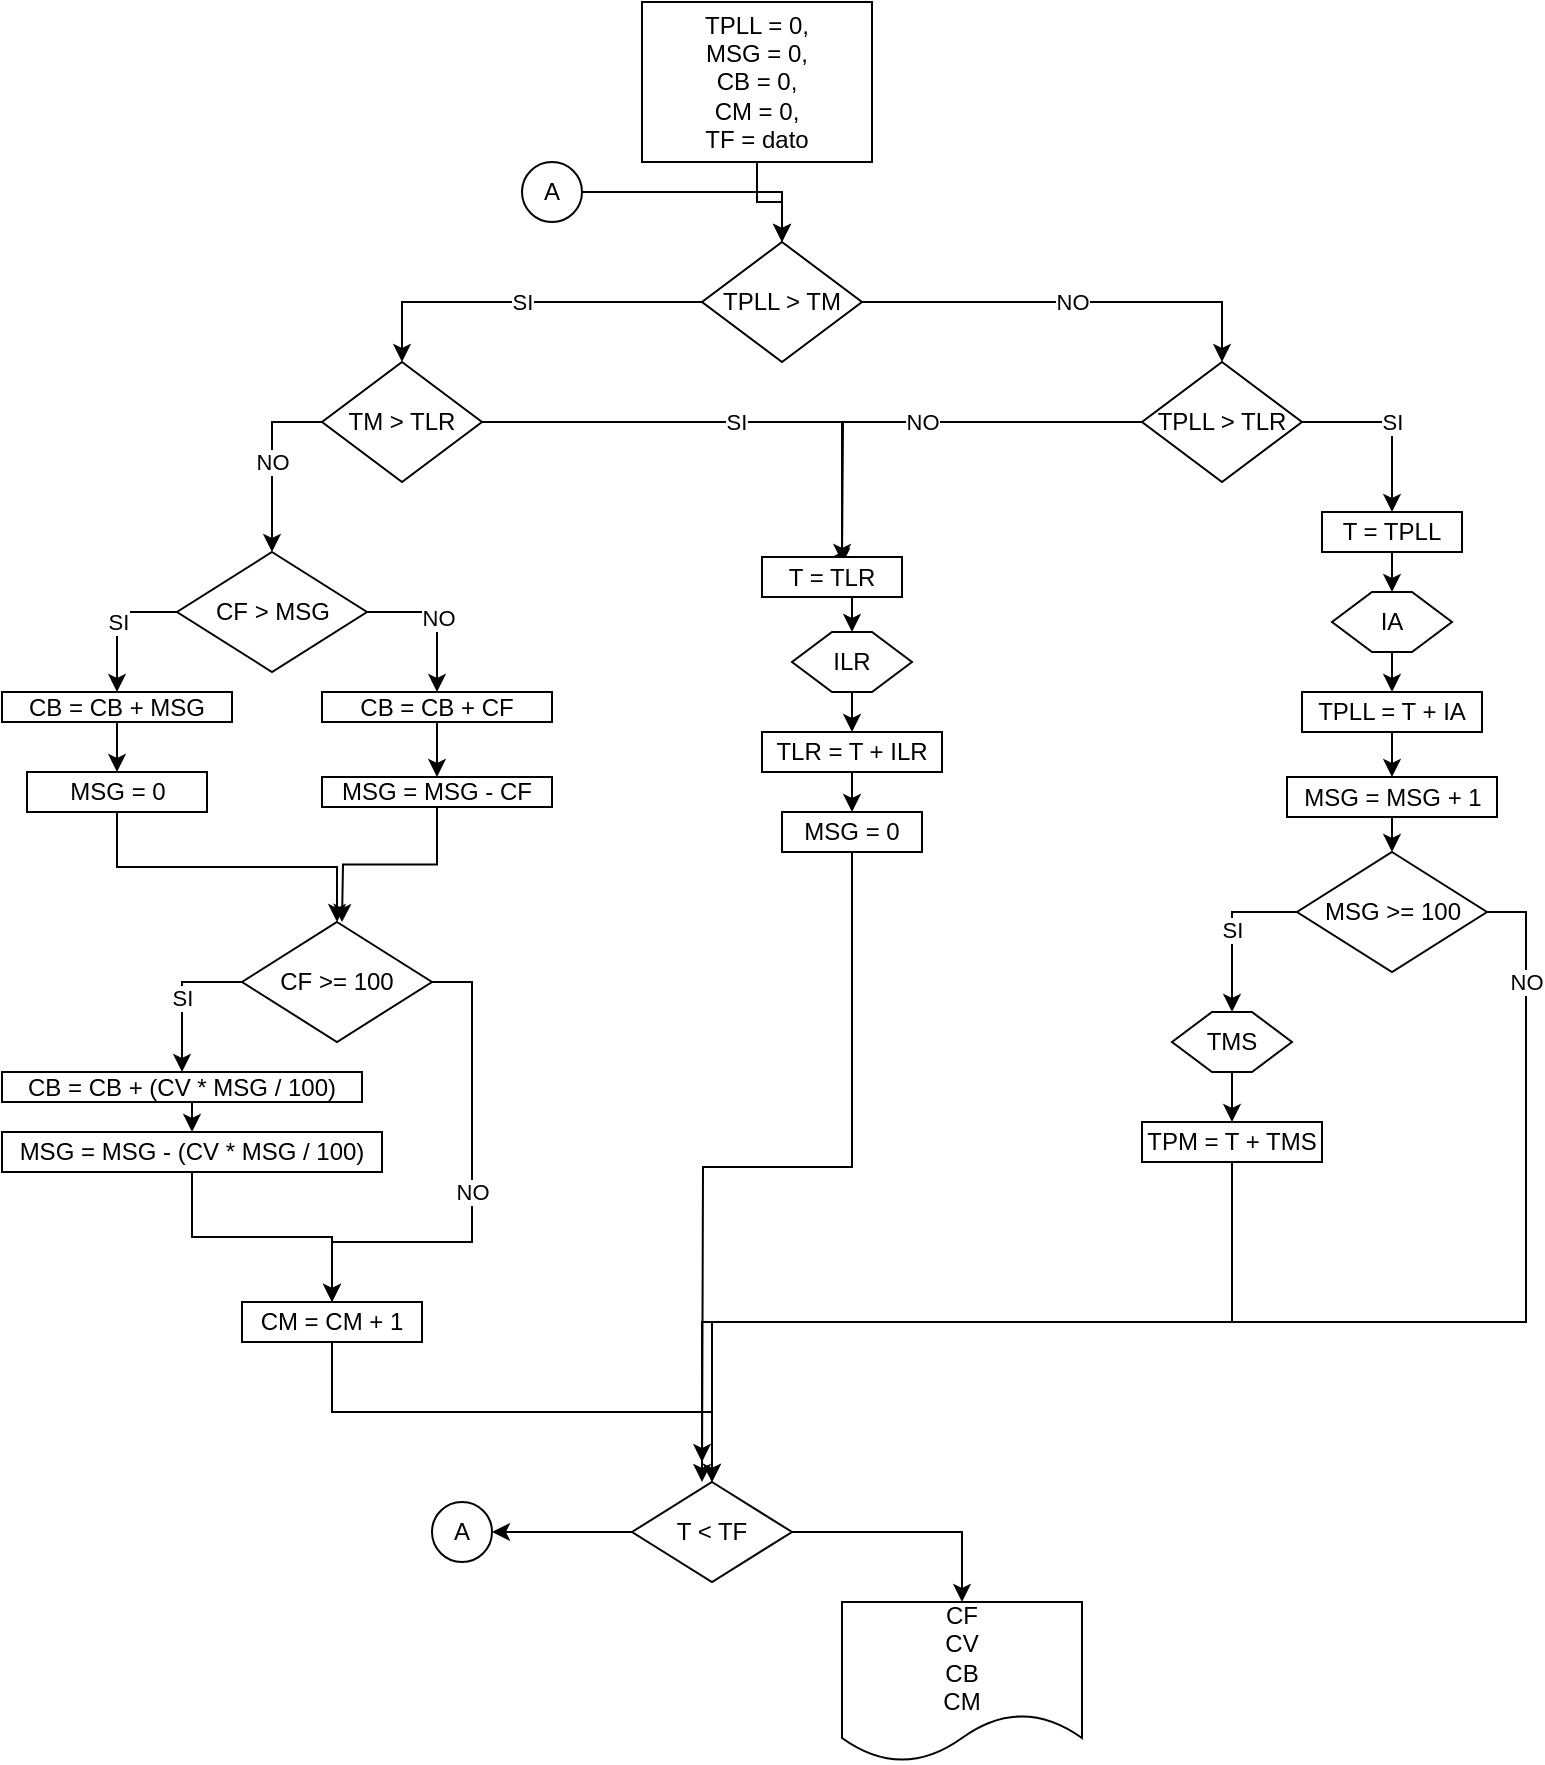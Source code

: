 <mxfile version="14.4.3" type="google"><diagram id="_m8E4UwqE6vFj-6B84ar" name="Page-1"><mxGraphModel dx="1848" dy="511" grid="1" gridSize="10" guides="1" tooltips="1" connect="1" arrows="1" fold="1" page="1" pageScale="1" pageWidth="827" pageHeight="1169" math="0" shadow="0"><root><mxCell id="0"/><mxCell id="1" parent="0"/><mxCell id="iVWJZzro4zF6-e4MYECv-3" style="edgeStyle=orthogonalEdgeStyle;rounded=0;orthogonalLoop=1;jettySize=auto;html=1;exitX=0.5;exitY=1;exitDx=0;exitDy=0;entryX=0.5;entryY=0;entryDx=0;entryDy=0;" edge="1" parent="1" source="iVWJZzro4zF6-e4MYECv-1" target="iVWJZzro4zF6-e4MYECv-2"><mxGeometry relative="1" as="geometry"/></mxCell><mxCell id="iVWJZzro4zF6-e4MYECv-1" value="TPLL = 0,&lt;br&gt;MSG = 0,&lt;br&gt;CB = 0,&lt;br&gt;CM = 0,&lt;br&gt;TF = dato" style="rounded=0;whiteSpace=wrap;html=1;" vertex="1" parent="1"><mxGeometry x="290" y="20" width="115" height="80" as="geometry"/></mxCell><mxCell id="iVWJZzro4zF6-e4MYECv-8" value="SI" style="edgeStyle=orthogonalEdgeStyle;rounded=0;orthogonalLoop=1;jettySize=auto;html=1;exitX=0;exitY=0.5;exitDx=0;exitDy=0;entryX=0.5;entryY=0;entryDx=0;entryDy=0;" edge="1" parent="1" source="iVWJZzro4zF6-e4MYECv-2" target="iVWJZzro4zF6-e4MYECv-6"><mxGeometry relative="1" as="geometry"/></mxCell><mxCell id="iVWJZzro4zF6-e4MYECv-9" value="NO" style="edgeStyle=orthogonalEdgeStyle;rounded=0;orthogonalLoop=1;jettySize=auto;html=1;exitX=1;exitY=0.5;exitDx=0;exitDy=0;entryX=0.5;entryY=0;entryDx=0;entryDy=0;" edge="1" parent="1" source="iVWJZzro4zF6-e4MYECv-2" target="iVWJZzro4zF6-e4MYECv-7"><mxGeometry relative="1" as="geometry"/></mxCell><mxCell id="iVWJZzro4zF6-e4MYECv-2" value="TPLL &amp;gt; TM" style="rhombus;whiteSpace=wrap;html=1;" vertex="1" parent="1"><mxGeometry x="320" y="140" width="80" height="60" as="geometry"/></mxCell><mxCell id="iVWJZzro4zF6-e4MYECv-5" style="edgeStyle=orthogonalEdgeStyle;rounded=0;orthogonalLoop=1;jettySize=auto;html=1;exitX=1;exitY=0.5;exitDx=0;exitDy=0;entryX=0.5;entryY=0;entryDx=0;entryDy=0;" edge="1" parent="1" source="iVWJZzro4zF6-e4MYECv-4" target="iVWJZzro4zF6-e4MYECv-2"><mxGeometry relative="1" as="geometry"/></mxCell><mxCell id="iVWJZzro4zF6-e4MYECv-4" value="A" style="ellipse;whiteSpace=wrap;html=1;aspect=fixed;" vertex="1" parent="1"><mxGeometry x="230" y="100" width="30" height="30" as="geometry"/></mxCell><mxCell id="iVWJZzro4zF6-e4MYECv-32" value="SI" style="edgeStyle=orthogonalEdgeStyle;rounded=0;orthogonalLoop=1;jettySize=auto;html=1;exitX=1;exitY=0.5;exitDx=0;exitDy=0;entryX=0.5;entryY=0;entryDx=0;entryDy=0;" edge="1" parent="1" source="iVWJZzro4zF6-e4MYECv-6" target="iVWJZzro4zF6-e4MYECv-15"><mxGeometry relative="1" as="geometry"><Array as="points"><mxPoint x="390" y="230"/><mxPoint x="390" y="297"/></Array></mxGeometry></mxCell><mxCell id="iVWJZzro4zF6-e4MYECv-59" value="NO" style="edgeStyle=orthogonalEdgeStyle;rounded=0;orthogonalLoop=1;jettySize=auto;html=1;exitX=0;exitY=0.5;exitDx=0;exitDy=0;entryX=0.5;entryY=0;entryDx=0;entryDy=0;" edge="1" parent="1" source="iVWJZzro4zF6-e4MYECv-6" target="iVWJZzro4zF6-e4MYECv-48"><mxGeometry relative="1" as="geometry"/></mxCell><mxCell id="iVWJZzro4zF6-e4MYECv-6" value="TM &amp;gt; TLR" style="rhombus;whiteSpace=wrap;html=1;" vertex="1" parent="1"><mxGeometry x="130" y="200" width="80" height="60" as="geometry"/></mxCell><mxCell id="iVWJZzro4zF6-e4MYECv-33" value="NO" style="edgeStyle=orthogonalEdgeStyle;rounded=0;orthogonalLoop=1;jettySize=auto;html=1;exitX=0;exitY=0.5;exitDx=0;exitDy=0;" edge="1" parent="1" source="iVWJZzro4zF6-e4MYECv-7"><mxGeometry relative="1" as="geometry"><mxPoint x="390" y="300" as="targetPoint"/></mxGeometry></mxCell><mxCell id="iVWJZzro4zF6-e4MYECv-34" value="SI" style="edgeStyle=orthogonalEdgeStyle;rounded=0;orthogonalLoop=1;jettySize=auto;html=1;exitX=1;exitY=0.5;exitDx=0;exitDy=0;entryX=0.5;entryY=0;entryDx=0;entryDy=0;" edge="1" parent="1" source="iVWJZzro4zF6-e4MYECv-7" target="iVWJZzro4zF6-e4MYECv-16"><mxGeometry relative="1" as="geometry"/></mxCell><mxCell id="iVWJZzro4zF6-e4MYECv-7" value="TPLL &amp;gt; TLR" style="rhombus;whiteSpace=wrap;html=1;" vertex="1" parent="1"><mxGeometry x="540" y="200" width="80" height="60" as="geometry"/></mxCell><mxCell id="iVWJZzro4zF6-e4MYECv-87" style="edgeStyle=orthogonalEdgeStyle;rounded=0;orthogonalLoop=1;jettySize=auto;html=1;exitX=0.5;exitY=1;exitDx=0;exitDy=0;" edge="1" parent="1" source="iVWJZzro4zF6-e4MYECv-11"><mxGeometry relative="1" as="geometry"><mxPoint x="320" y="760" as="targetPoint"/></mxGeometry></mxCell><mxCell id="iVWJZzro4zF6-e4MYECv-11" value="MSG = 0" style="rounded=0;whiteSpace=wrap;html=1;" vertex="1" parent="1"><mxGeometry x="360" y="425" width="70" height="20" as="geometry"/></mxCell><mxCell id="iVWJZzro4zF6-e4MYECv-41" style="edgeStyle=orthogonalEdgeStyle;rounded=0;orthogonalLoop=1;jettySize=auto;html=1;exitX=0.5;exitY=1;exitDx=0;exitDy=0;entryX=0.5;entryY=0;entryDx=0;entryDy=0;" edge="1" parent="1" source="iVWJZzro4zF6-e4MYECv-13" target="iVWJZzro4zF6-e4MYECv-17"><mxGeometry relative="1" as="geometry"/></mxCell><mxCell id="iVWJZzro4zF6-e4MYECv-13" value="ILR" style="shape=hexagon;perimeter=hexagonPerimeter2;whiteSpace=wrap;html=1;fixedSize=1;" vertex="1" parent="1"><mxGeometry x="365" y="335" width="60" height="30" as="geometry"/></mxCell><mxCell id="iVWJZzro4zF6-e4MYECv-40" style="edgeStyle=orthogonalEdgeStyle;rounded=0;orthogonalLoop=1;jettySize=auto;html=1;exitX=0.5;exitY=1;exitDx=0;exitDy=0;entryX=0.5;entryY=0;entryDx=0;entryDy=0;" edge="1" parent="1" source="iVWJZzro4zF6-e4MYECv-15" target="iVWJZzro4zF6-e4MYECv-13"><mxGeometry relative="1" as="geometry"/></mxCell><mxCell id="iVWJZzro4zF6-e4MYECv-15" value="T = TLR" style="rounded=0;whiteSpace=wrap;html=1;" vertex="1" parent="1"><mxGeometry x="350" y="297.5" width="70" height="20" as="geometry"/></mxCell><mxCell id="iVWJZzro4zF6-e4MYECv-35" style="edgeStyle=orthogonalEdgeStyle;rounded=0;orthogonalLoop=1;jettySize=auto;html=1;exitX=0.5;exitY=1;exitDx=0;exitDy=0;entryX=0.5;entryY=0;entryDx=0;entryDy=0;" edge="1" parent="1" source="iVWJZzro4zF6-e4MYECv-16" target="iVWJZzro4zF6-e4MYECv-19"><mxGeometry relative="1" as="geometry"/></mxCell><mxCell id="iVWJZzro4zF6-e4MYECv-16" value="T = TPLL" style="rounded=0;whiteSpace=wrap;html=1;" vertex="1" parent="1"><mxGeometry x="630" y="275" width="70" height="20" as="geometry"/></mxCell><mxCell id="iVWJZzro4zF6-e4MYECv-42" style="edgeStyle=orthogonalEdgeStyle;rounded=0;orthogonalLoop=1;jettySize=auto;html=1;exitX=0.5;exitY=1;exitDx=0;exitDy=0;entryX=0.5;entryY=0;entryDx=0;entryDy=0;" edge="1" parent="1" source="iVWJZzro4zF6-e4MYECv-17" target="iVWJZzro4zF6-e4MYECv-11"><mxGeometry relative="1" as="geometry"/></mxCell><mxCell id="iVWJZzro4zF6-e4MYECv-17" value="TLR = T + ILR" style="rounded=0;whiteSpace=wrap;html=1;" vertex="1" parent="1"><mxGeometry x="350" y="385" width="90" height="20" as="geometry"/></mxCell><mxCell id="iVWJZzro4zF6-e4MYECv-36" style="edgeStyle=orthogonalEdgeStyle;rounded=0;orthogonalLoop=1;jettySize=auto;html=1;exitX=0.625;exitY=1;exitDx=0;exitDy=0;entryX=0.5;entryY=0;entryDx=0;entryDy=0;" edge="1" parent="1" source="iVWJZzro4zF6-e4MYECv-19" target="iVWJZzro4zF6-e4MYECv-20"><mxGeometry relative="1" as="geometry"/></mxCell><mxCell id="iVWJZzro4zF6-e4MYECv-19" value="IA" style="shape=hexagon;perimeter=hexagonPerimeter2;whiteSpace=wrap;html=1;fixedSize=1;" vertex="1" parent="1"><mxGeometry x="635" y="315" width="60" height="30" as="geometry"/></mxCell><mxCell id="iVWJZzro4zF6-e4MYECv-37" style="edgeStyle=orthogonalEdgeStyle;rounded=0;orthogonalLoop=1;jettySize=auto;html=1;exitX=0.5;exitY=1;exitDx=0;exitDy=0;entryX=0.5;entryY=0;entryDx=0;entryDy=0;" edge="1" parent="1" source="iVWJZzro4zF6-e4MYECv-20" target="iVWJZzro4zF6-e4MYECv-22"><mxGeometry relative="1" as="geometry"/></mxCell><mxCell id="iVWJZzro4zF6-e4MYECv-20" value="TPLL = T + IA" style="rounded=0;whiteSpace=wrap;html=1;" vertex="1" parent="1"><mxGeometry x="620" y="365" width="90" height="20" as="geometry"/></mxCell><mxCell id="iVWJZzro4zF6-e4MYECv-38" style="edgeStyle=orthogonalEdgeStyle;rounded=0;orthogonalLoop=1;jettySize=auto;html=1;exitX=0.5;exitY=1;exitDx=0;exitDy=0;entryX=0.5;entryY=0;entryDx=0;entryDy=0;" edge="1" parent="1" source="iVWJZzro4zF6-e4MYECv-22" target="iVWJZzro4zF6-e4MYECv-23"><mxGeometry relative="1" as="geometry"/></mxCell><mxCell id="iVWJZzro4zF6-e4MYECv-22" value="MSG = MSG + 1" style="rounded=0;whiteSpace=wrap;html=1;" vertex="1" parent="1"><mxGeometry x="612.5" y="407.5" width="105" height="20" as="geometry"/></mxCell><mxCell id="iVWJZzro4zF6-e4MYECv-39" value="SI" style="edgeStyle=orthogonalEdgeStyle;rounded=0;orthogonalLoop=1;jettySize=auto;html=1;exitX=0;exitY=0.5;exitDx=0;exitDy=0;entryX=0.5;entryY=0;entryDx=0;entryDy=0;" edge="1" parent="1" source="iVWJZzro4zF6-e4MYECv-23" target="iVWJZzro4zF6-e4MYECv-29"><mxGeometry relative="1" as="geometry"/></mxCell><mxCell id="iVWJZzro4zF6-e4MYECv-89" value="NO" style="edgeStyle=orthogonalEdgeStyle;rounded=0;orthogonalLoop=1;jettySize=auto;html=1;exitX=1;exitY=0.5;exitDx=0;exitDy=0;" edge="1" parent="1" source="iVWJZzro4zF6-e4MYECv-23"><mxGeometry x="-0.846" relative="1" as="geometry"><mxPoint x="320" y="750" as="targetPoint"/><Array as="points"><mxPoint x="732" y="475"/><mxPoint x="732" y="680"/><mxPoint x="320" y="680"/></Array><mxPoint as="offset"/></mxGeometry></mxCell><mxCell id="iVWJZzro4zF6-e4MYECv-23" value="MSG &amp;gt;= 100" style="rhombus;whiteSpace=wrap;html=1;" vertex="1" parent="1"><mxGeometry x="617.5" y="445" width="95" height="60" as="geometry"/></mxCell><mxCell id="iVWJZzro4zF6-e4MYECv-31" value="" style="edgeStyle=orthogonalEdgeStyle;rounded=0;orthogonalLoop=1;jettySize=auto;html=1;" edge="1" parent="1" source="iVWJZzro4zF6-e4MYECv-29" target="iVWJZzro4zF6-e4MYECv-30"><mxGeometry relative="1" as="geometry"/></mxCell><mxCell id="iVWJZzro4zF6-e4MYECv-29" value="TMS" style="shape=hexagon;perimeter=hexagonPerimeter2;whiteSpace=wrap;html=1;fixedSize=1;" vertex="1" parent="1"><mxGeometry x="555" y="525" width="60" height="30" as="geometry"/></mxCell><mxCell id="iVWJZzro4zF6-e4MYECv-88" style="edgeStyle=orthogonalEdgeStyle;rounded=0;orthogonalLoop=1;jettySize=auto;html=1;exitX=0.5;exitY=1;exitDx=0;exitDy=0;entryX=0.5;entryY=0;entryDx=0;entryDy=0;" edge="1" parent="1" source="iVWJZzro4zF6-e4MYECv-30" target="iVWJZzro4zF6-e4MYECv-81"><mxGeometry relative="1" as="geometry"/></mxCell><mxCell id="iVWJZzro4zF6-e4MYECv-30" value="TPM = T + TMS" style="rounded=0;whiteSpace=wrap;html=1;" vertex="1" parent="1"><mxGeometry x="540" y="580" width="90" height="20" as="geometry"/></mxCell><mxCell id="iVWJZzro4zF6-e4MYECv-62" style="edgeStyle=orthogonalEdgeStyle;rounded=0;orthogonalLoop=1;jettySize=auto;html=1;exitX=0.5;exitY=1;exitDx=0;exitDy=0;entryX=0.5;entryY=0;entryDx=0;entryDy=0;" edge="1" parent="1" source="iVWJZzro4zF6-e4MYECv-46" target="iVWJZzro4zF6-e4MYECv-61"><mxGeometry relative="1" as="geometry"/></mxCell><mxCell id="iVWJZzro4zF6-e4MYECv-46" value="MSG = MSG - (CV * MSG / 100)" style="rounded=0;whiteSpace=wrap;html=1;" vertex="1" parent="1"><mxGeometry x="-30" y="585" width="190" height="20" as="geometry"/></mxCell><mxCell id="iVWJZzro4zF6-e4MYECv-72" value="SI" style="edgeStyle=orthogonalEdgeStyle;rounded=0;orthogonalLoop=1;jettySize=auto;html=1;exitX=0;exitY=0.5;exitDx=0;exitDy=0;" edge="1" parent="1" source="iVWJZzro4zF6-e4MYECv-48" target="iVWJZzro4zF6-e4MYECv-65"><mxGeometry relative="1" as="geometry"/></mxCell><mxCell id="iVWJZzro4zF6-e4MYECv-73" value="NO" style="edgeStyle=orthogonalEdgeStyle;rounded=0;orthogonalLoop=1;jettySize=auto;html=1;exitX=1;exitY=0.5;exitDx=0;exitDy=0;entryX=0.5;entryY=0;entryDx=0;entryDy=0;" edge="1" parent="1" source="iVWJZzro4zF6-e4MYECv-48" target="iVWJZzro4zF6-e4MYECv-66"><mxGeometry relative="1" as="geometry"/></mxCell><mxCell id="iVWJZzro4zF6-e4MYECv-48" value="CF &amp;gt; MSG" style="rhombus;whiteSpace=wrap;html=1;" vertex="1" parent="1"><mxGeometry x="57.5" y="295" width="95" height="60" as="geometry"/></mxCell><mxCell id="iVWJZzro4zF6-e4MYECv-76" style="edgeStyle=orthogonalEdgeStyle;rounded=0;orthogonalLoop=1;jettySize=auto;html=1;exitX=0.5;exitY=1;exitDx=0;exitDy=0;" edge="1" parent="1" source="iVWJZzro4zF6-e4MYECv-51" target="iVWJZzro4zF6-e4MYECv-55"><mxGeometry relative="1" as="geometry"/></mxCell><mxCell id="iVWJZzro4zF6-e4MYECv-51" value="MSG = 0" style="rounded=0;whiteSpace=wrap;html=1;" vertex="1" parent="1"><mxGeometry x="-17.5" y="405" width="90" height="20" as="geometry"/></mxCell><mxCell id="iVWJZzro4zF6-e4MYECv-77" style="edgeStyle=orthogonalEdgeStyle;rounded=0;orthogonalLoop=1;jettySize=auto;html=1;exitX=0.5;exitY=1;exitDx=0;exitDy=0;" edge="1" parent="1" source="iVWJZzro4zF6-e4MYECv-52"><mxGeometry relative="1" as="geometry"><mxPoint x="140" y="480" as="targetPoint"/></mxGeometry></mxCell><mxCell id="iVWJZzro4zF6-e4MYECv-52" value="MSG = MSG - CF" style="rounded=0;whiteSpace=wrap;html=1;" vertex="1" parent="1"><mxGeometry x="130" y="407.5" width="115" height="15" as="geometry"/></mxCell><mxCell id="iVWJZzro4zF6-e4MYECv-63" value="NO" style="edgeStyle=orthogonalEdgeStyle;rounded=0;orthogonalLoop=1;jettySize=auto;html=1;exitX=1;exitY=0.5;exitDx=0;exitDy=0;entryX=0.5;entryY=0;entryDx=0;entryDy=0;" edge="1" parent="1" source="iVWJZzro4zF6-e4MYECv-55" target="iVWJZzro4zF6-e4MYECv-61"><mxGeometry relative="1" as="geometry"><Array as="points"><mxPoint x="205" y="510"/><mxPoint x="205" y="640"/><mxPoint x="135" y="640"/></Array></mxGeometry></mxCell><mxCell id="iVWJZzro4zF6-e4MYECv-79" value="SI" style="edgeStyle=orthogonalEdgeStyle;rounded=0;orthogonalLoop=1;jettySize=auto;html=1;exitX=0;exitY=0.5;exitDx=0;exitDy=0;" edge="1" parent="1" source="iVWJZzro4zF6-e4MYECv-55" target="iVWJZzro4zF6-e4MYECv-78"><mxGeometry relative="1" as="geometry"/></mxCell><mxCell id="iVWJZzro4zF6-e4MYECv-55" value="CF &amp;gt;= 100" style="rhombus;whiteSpace=wrap;html=1;" vertex="1" parent="1"><mxGeometry x="90" y="480" width="95" height="60" as="geometry"/></mxCell><mxCell id="iVWJZzro4zF6-e4MYECv-86" style="edgeStyle=orthogonalEdgeStyle;rounded=0;orthogonalLoop=1;jettySize=auto;html=1;exitX=0.5;exitY=1;exitDx=0;exitDy=0;entryX=0.5;entryY=0;entryDx=0;entryDy=0;" edge="1" parent="1" source="iVWJZzro4zF6-e4MYECv-61" target="iVWJZzro4zF6-e4MYECv-81"><mxGeometry relative="1" as="geometry"/></mxCell><mxCell id="iVWJZzro4zF6-e4MYECv-61" value="CM = CM + 1" style="rounded=0;whiteSpace=wrap;html=1;" vertex="1" parent="1"><mxGeometry x="90" y="670" width="90" height="20" as="geometry"/></mxCell><mxCell id="iVWJZzro4zF6-e4MYECv-74" style="edgeStyle=orthogonalEdgeStyle;rounded=0;orthogonalLoop=1;jettySize=auto;html=1;exitX=0.5;exitY=1;exitDx=0;exitDy=0;entryX=0.5;entryY=0;entryDx=0;entryDy=0;" edge="1" parent="1" source="iVWJZzro4zF6-e4MYECv-65" target="iVWJZzro4zF6-e4MYECv-51"><mxGeometry relative="1" as="geometry"/></mxCell><mxCell id="iVWJZzro4zF6-e4MYECv-65" value="CB = CB + MSG" style="rounded=0;whiteSpace=wrap;html=1;" vertex="1" parent="1"><mxGeometry x="-30" y="365" width="115" height="15" as="geometry"/></mxCell><mxCell id="iVWJZzro4zF6-e4MYECv-75" style="edgeStyle=orthogonalEdgeStyle;rounded=0;orthogonalLoop=1;jettySize=auto;html=1;exitX=0.5;exitY=1;exitDx=0;exitDy=0;entryX=0.5;entryY=0;entryDx=0;entryDy=0;" edge="1" parent="1" source="iVWJZzro4zF6-e4MYECv-66" target="iVWJZzro4zF6-e4MYECv-52"><mxGeometry relative="1" as="geometry"/></mxCell><mxCell id="iVWJZzro4zF6-e4MYECv-66" value="CB = CB + CF" style="rounded=0;whiteSpace=wrap;html=1;" vertex="1" parent="1"><mxGeometry x="130" y="365" width="115" height="15" as="geometry"/></mxCell><mxCell id="iVWJZzro4zF6-e4MYECv-80" style="edgeStyle=orthogonalEdgeStyle;rounded=0;orthogonalLoop=1;jettySize=auto;html=1;exitX=0.5;exitY=1;exitDx=0;exitDy=0;entryX=0.5;entryY=0;entryDx=0;entryDy=0;" edge="1" parent="1" source="iVWJZzro4zF6-e4MYECv-78" target="iVWJZzro4zF6-e4MYECv-46"><mxGeometry relative="1" as="geometry"/></mxCell><mxCell id="iVWJZzro4zF6-e4MYECv-78" value="CB = CB + (CV * MSG / 100)" style="rounded=0;whiteSpace=wrap;html=1;" vertex="1" parent="1"><mxGeometry x="-30" y="555" width="180" height="15" as="geometry"/></mxCell><mxCell id="iVWJZzro4zF6-e4MYECv-83" style="edgeStyle=orthogonalEdgeStyle;rounded=0;orthogonalLoop=1;jettySize=auto;html=1;exitX=0;exitY=0.5;exitDx=0;exitDy=0;entryX=1;entryY=0.5;entryDx=0;entryDy=0;" edge="1" parent="1" source="iVWJZzro4zF6-e4MYECv-81" target="iVWJZzro4zF6-e4MYECv-82"><mxGeometry relative="1" as="geometry"/></mxCell><mxCell id="iVWJZzro4zF6-e4MYECv-85" style="edgeStyle=orthogonalEdgeStyle;rounded=0;orthogonalLoop=1;jettySize=auto;html=1;exitX=1;exitY=0.5;exitDx=0;exitDy=0;" edge="1" parent="1" source="iVWJZzro4zF6-e4MYECv-81" target="iVWJZzro4zF6-e4MYECv-84"><mxGeometry relative="1" as="geometry"/></mxCell><mxCell id="iVWJZzro4zF6-e4MYECv-81" value="T &amp;lt; TF" style="rhombus;whiteSpace=wrap;html=1;" vertex="1" parent="1"><mxGeometry x="285" y="760" width="80" height="50" as="geometry"/></mxCell><mxCell id="iVWJZzro4zF6-e4MYECv-82" value="A" style="ellipse;whiteSpace=wrap;html=1;aspect=fixed;" vertex="1" parent="1"><mxGeometry x="185" y="770" width="30" height="30" as="geometry"/></mxCell><mxCell id="iVWJZzro4zF6-e4MYECv-84" value="CF&lt;br&gt;CV&lt;br&gt;CB&lt;br&gt;CM" style="shape=document;whiteSpace=wrap;html=1;boundedLbl=1;" vertex="1" parent="1"><mxGeometry x="390" y="820" width="120" height="80" as="geometry"/></mxCell></root></mxGraphModel></diagram></mxfile>